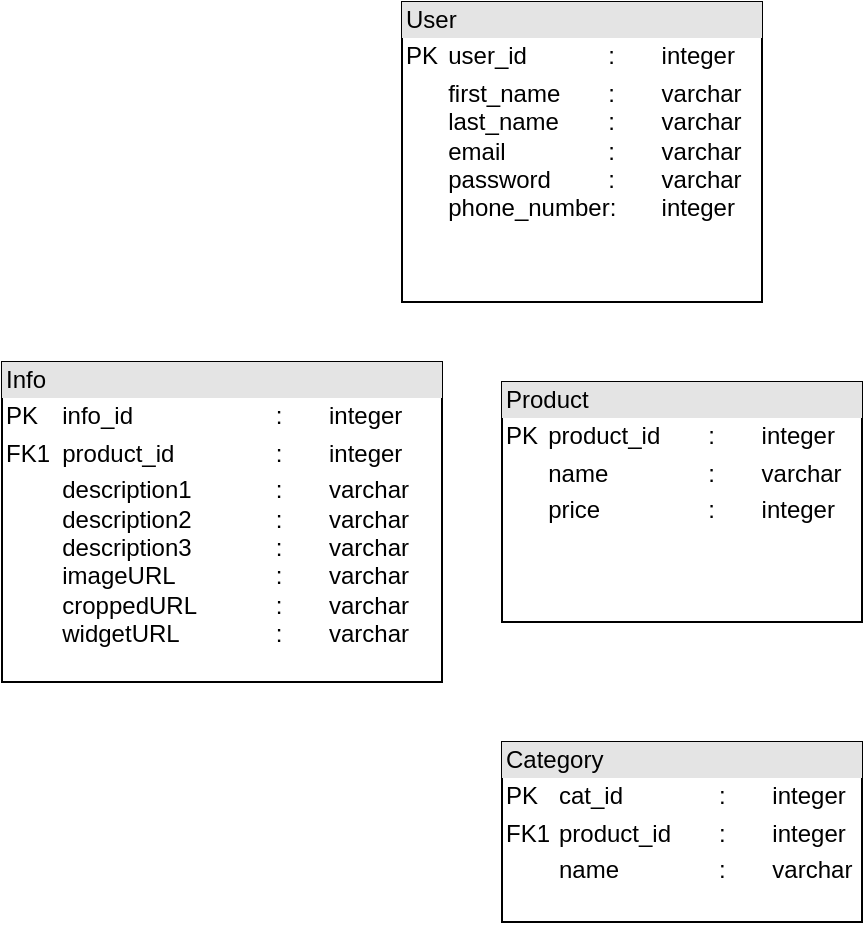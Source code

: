 <mxfile version="20.4.1" type="device"><diagram id="nXvnaSd7XdbigNVleAKu" name="Page-1"><mxGraphModel dx="782" dy="394" grid="1" gridSize="10" guides="1" tooltips="1" connect="1" arrows="1" fold="1" page="1" pageScale="1" pageWidth="850" pageHeight="1100" math="0" shadow="0"><root><mxCell id="0"/><mxCell id="1" parent="0"/><mxCell id="qwPmrmvY4KqZGDMItFiA-1" value="&lt;div style=&quot;box-sizing:border-box;width:100%;background:#e4e4e4;padding:2px;&quot;&gt;Product&lt;/div&gt;&lt;table style=&quot;width:100%;font-size:1em;&quot; cellpadding=&quot;2&quot; cellspacing=&quot;0&quot;&gt;&lt;tbody&gt;&lt;tr&gt;&lt;td&gt;PK&lt;/td&gt;&lt;td&gt;product_id&lt;span style=&quot;white-space: pre;&quot;&gt;&#9;&lt;/span&gt;:&lt;span style=&quot;white-space: pre;&quot;&gt;&#9;&lt;/span&gt;integer&lt;/td&gt;&lt;/tr&gt;&lt;tr&gt;&lt;td&gt;&lt;br&gt;&lt;/td&gt;&lt;td&gt;name&lt;span style=&quot;white-space: pre;&quot;&gt;&#9;&lt;/span&gt;&lt;span style=&quot;white-space: pre;&quot;&gt;&#9;&lt;/span&gt;:&lt;span style=&quot;white-space: pre;&quot;&gt;&#9;&lt;/span&gt;varchar&lt;br&gt;&lt;/td&gt;&lt;/tr&gt;&lt;tr&gt;&lt;td&gt;&lt;/td&gt;&lt;td&gt;price&lt;span style=&quot;white-space: pre;&quot;&gt;&#9;&lt;/span&gt;&lt;span style=&quot;white-space: pre;&quot;&gt;&#9;&lt;/span&gt;:&lt;span style=&quot;white-space: pre;&quot;&gt;&#9;&lt;/span&gt;integer&lt;br&gt;&lt;br&gt;&lt;br&gt;&lt;/td&gt;&lt;/tr&gt;&lt;/tbody&gt;&lt;/table&gt;" style="verticalAlign=top;align=left;overflow=fill;html=1;" vertex="1" parent="1"><mxGeometry x="370" y="260" width="180" height="120" as="geometry"/></mxCell><mxCell id="qwPmrmvY4KqZGDMItFiA-2" value="&lt;div style=&quot;box-sizing:border-box;width:100%;background:#e4e4e4;padding:2px;&quot;&gt;User&lt;/div&gt;&lt;table style=&quot;width:100%;font-size:1em;&quot; cellpadding=&quot;2&quot; cellspacing=&quot;0&quot;&gt;&lt;tbody&gt;&lt;tr&gt;&lt;td&gt;PK&lt;/td&gt;&lt;td&gt;user_id&lt;span style=&quot;white-space: pre;&quot;&gt;&#9;&lt;/span&gt;&lt;span style=&quot;white-space: pre;&quot;&gt;&#9;&lt;/span&gt;:&lt;span style=&quot;white-space: pre;&quot;&gt;&#9;&lt;/span&gt;integer&lt;br&gt;&lt;/td&gt;&lt;/tr&gt;&lt;tr&gt;&lt;td&gt;&lt;br&gt;&lt;/td&gt;&lt;td&gt;first_name&lt;span style=&quot;white-space: pre;&quot;&gt;&#9;&lt;/span&gt;:&lt;span style=&quot;&quot;&gt;&#9;&lt;span style=&quot;white-space: pre;&quot;&gt;&#9;&lt;/span&gt;&lt;/span&gt;varchar&lt;br&gt;last_name&lt;span style=&quot;&quot;&gt;&#9;&lt;span style=&quot;white-space: pre;&quot;&gt;&#9;&lt;/span&gt;&lt;/span&gt;:&lt;span style=&quot;white-space: pre;&quot;&gt;&#9;&lt;/span&gt;varchar&lt;br&gt;email&lt;span style=&quot;&quot;&gt;&#9;&lt;span style=&quot;white-space: pre;&quot;&gt;&#9;&lt;/span&gt;&lt;span style=&quot;white-space: pre;&quot;&gt;&#9;&lt;/span&gt;&lt;/span&gt;:&lt;span style=&quot;&quot;&gt;&#9;&lt;span style=&quot;white-space: pre;&quot;&gt;&#9;&lt;/span&gt;&lt;/span&gt;varchar&lt;br&gt;password&lt;span style=&quot;&quot;&gt;&#9;&lt;span style=&quot;white-space: pre;&quot;&gt;&#9;&lt;/span&gt;&lt;/span&gt;:&lt;span style=&quot;white-space: pre;&quot;&gt;&#9;&lt;/span&gt;varchar&lt;br&gt;phone_number:&lt;span style=&quot;white-space: pre;&quot;&gt;&#9;&lt;/span&gt;integer&lt;br&gt;&lt;/td&gt;&lt;/tr&gt;&lt;tr&gt;&lt;td&gt;&lt;/td&gt;&lt;td&gt;&lt;br&gt;&lt;/td&gt;&lt;/tr&gt;&lt;/tbody&gt;&lt;/table&gt;" style="verticalAlign=top;align=left;overflow=fill;html=1;" vertex="1" parent="1"><mxGeometry x="320" y="70" width="180" height="150" as="geometry"/></mxCell><mxCell id="qwPmrmvY4KqZGDMItFiA-3" value="&lt;div style=&quot;box-sizing:border-box;width:100%;background:#e4e4e4;padding:2px;&quot;&gt;Info&lt;/div&gt;&lt;table style=&quot;width:100%;font-size:1em;&quot; cellpadding=&quot;2&quot; cellspacing=&quot;0&quot;&gt;&lt;tbody&gt;&lt;tr&gt;&lt;td&gt;PK&lt;br&gt;&lt;/td&gt;&lt;td&gt;info_id&lt;span style=&quot;white-space: pre;&quot;&gt;&#9;&lt;/span&gt;&lt;span style=&quot;white-space: pre;&quot;&gt;&#9;&lt;/span&gt;&lt;span style=&quot;white-space: pre;&quot;&gt;&#9;&lt;/span&gt;:&lt;span style=&quot;white-space: pre;&quot;&gt;&#9;&lt;/span&gt;integer&lt;br&gt;&lt;/td&gt;&lt;/tr&gt;&lt;tr&gt;&lt;td&gt;FK1&lt;/td&gt;&lt;td&gt;product_id&lt;span style=&quot;white-space: pre;&quot;&gt;&#9;&lt;/span&gt;&lt;span style=&quot;white-space: pre;&quot;&gt;&#9;&lt;/span&gt;:&lt;span style=&quot;white-space: pre;&quot;&gt;&#9;&lt;/span&gt;integer&lt;/td&gt;&lt;/tr&gt;&lt;tr&gt;&lt;td&gt;&lt;/td&gt;&lt;td&gt;description1&lt;span style=&quot;white-space: pre;&quot;&gt;&#9;&lt;/span&gt;&lt;span style=&quot;white-space: pre;&quot;&gt;&#9;&lt;/span&gt;:&lt;span style=&quot;white-space: pre;&quot;&gt;&#9;&lt;/span&gt;varchar&lt;br&gt;description2&lt;span style=&quot;white-space: pre;&quot;&gt;&#9;&lt;/span&gt;&lt;span style=&quot;white-space: pre;&quot;&gt;&#9;&lt;/span&gt;:&lt;span style=&quot;white-space: pre;&quot;&gt;&#9;&lt;/span&gt;varchar&lt;br&gt;description3&lt;span style=&quot;white-space: pre;&quot;&gt;&#9;&lt;/span&gt;&lt;span style=&quot;white-space: pre;&quot;&gt;&#9;&lt;/span&gt;:&lt;span style=&quot;white-space: pre;&quot;&gt;&#9;&lt;/span&gt;varchar&lt;br&gt;imageURL&lt;span style=&quot;white-space: pre;&quot;&gt;&#9;&lt;/span&gt;&lt;span style=&quot;white-space: pre;&quot;&gt;&#9;&lt;/span&gt;:&lt;span style=&quot;white-space: pre;&quot;&gt;&#9;&lt;/span&gt;varchar&lt;br&gt;croppedURL&lt;span style=&quot;white-space: pre;&quot;&gt;&#9;&lt;span style=&quot;white-space: pre;&quot;&gt;&#9;&lt;/span&gt;&lt;/span&gt;:&lt;span style=&quot;white-space: pre;&quot;&gt;&#9;&lt;/span&gt;varchar&lt;br&gt;widgetURL&lt;span style=&quot;white-space: pre;&quot;&gt;&#9;&lt;/span&gt;&lt;span style=&quot;white-space: pre;&quot;&gt;&#9;&lt;/span&gt;:&lt;span style=&quot;white-space: pre;&quot;&gt;&#9;&lt;/span&gt;varchar&lt;br&gt;&lt;/td&gt;&lt;/tr&gt;&lt;/tbody&gt;&lt;/table&gt;" style="verticalAlign=top;align=left;overflow=fill;html=1;container=0;" vertex="1" parent="1"><mxGeometry x="120" y="250" width="220" height="160" as="geometry"/></mxCell><mxCell id="qwPmrmvY4KqZGDMItFiA-4" value="&lt;div style=&quot;box-sizing:border-box;width:100%;background:#e4e4e4;padding:2px;&quot;&gt;Category&lt;/div&gt;&lt;table style=&quot;width:100%;font-size:1em;&quot; cellpadding=&quot;2&quot; cellspacing=&quot;0&quot;&gt;&lt;tbody&gt;&lt;tr&gt;&lt;td&gt;PK&lt;/td&gt;&lt;td&gt;cat_id&lt;span style=&quot;white-space: pre;&quot;&gt;&#9;&lt;/span&gt;&lt;span style=&quot;white-space: pre;&quot;&gt;&#9;&lt;/span&gt;:&lt;span style=&quot;white-space: pre;&quot;&gt;&#9;&lt;/span&gt;integer&lt;/td&gt;&lt;/tr&gt;&lt;tr&gt;&lt;td&gt;FK1&lt;/td&gt;&lt;td&gt;product_id&lt;span style=&quot;white-space: pre;&quot;&gt;&#9;&lt;/span&gt;:&lt;span style=&quot;white-space: pre;&quot;&gt;&#9;&lt;/span&gt;integer&lt;/td&gt;&lt;/tr&gt;&lt;tr&gt;&lt;td&gt;&lt;br&gt;&lt;/td&gt;&lt;td&gt;name&lt;span style=&quot;white-space: pre;&quot;&gt;&#9;&lt;/span&gt;&lt;span style=&quot;white-space: pre;&quot;&gt;&#9;&lt;/span&gt;:&lt;span style=&quot;white-space: pre;&quot;&gt;&#9;&lt;/span&gt;varchar&lt;/td&gt;&lt;/tr&gt;&lt;/tbody&gt;&lt;/table&gt;" style="verticalAlign=top;align=left;overflow=fill;html=1;" vertex="1" parent="1"><mxGeometry x="370" y="440" width="180" height="90" as="geometry"/></mxCell></root></mxGraphModel></diagram></mxfile>
